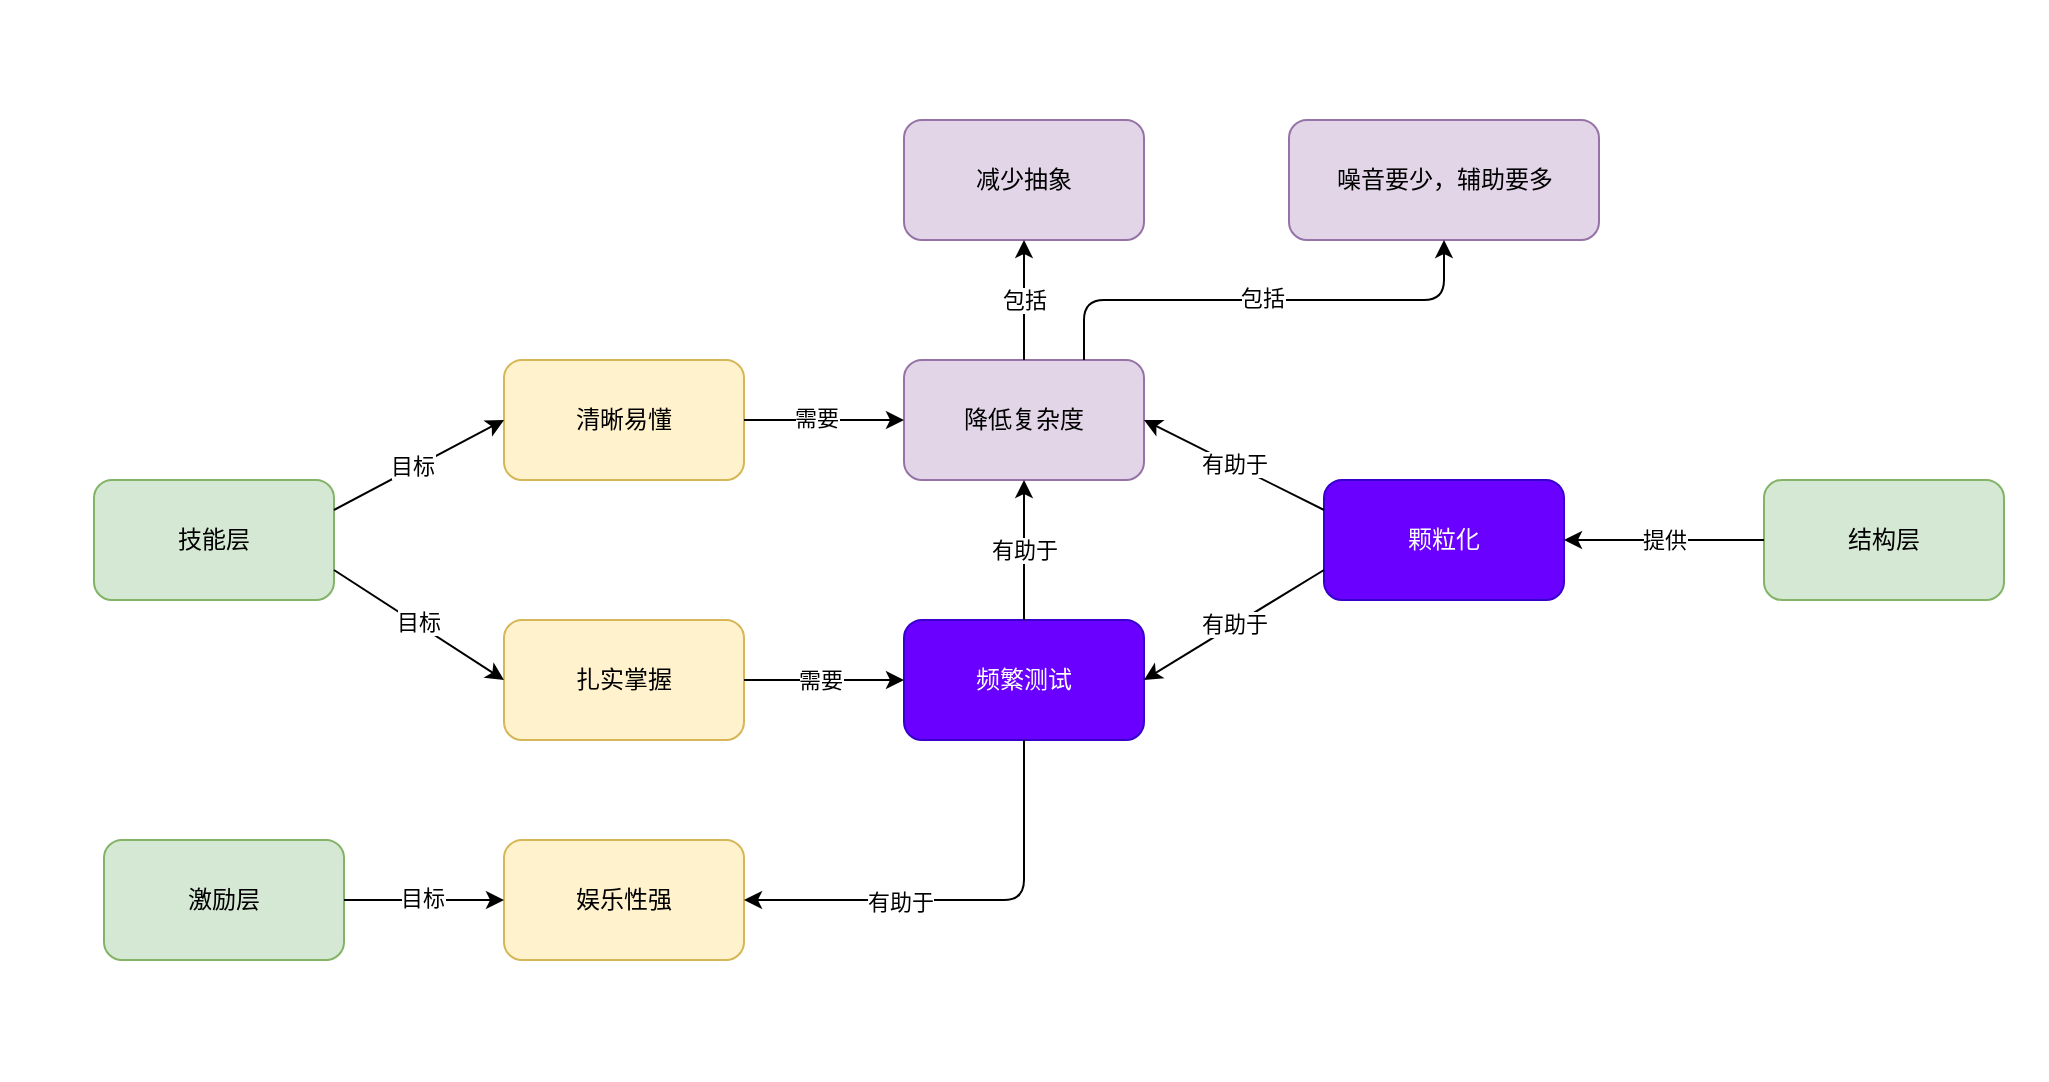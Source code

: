 <mxfile version="16.1.2" type="device" pages="2"><diagram id="grIeqU_g8ti3-zbIfRW-" name="Page-1"><mxGraphModel dx="1426" dy="736" grid="1" gridSize="10" guides="1" tooltips="1" connect="1" arrows="1" fold="1" page="1" pageScale="1" pageWidth="1169" pageHeight="827" math="0" shadow="0"><root><mxCell id="0"/><mxCell id="1" parent="0"/><mxCell id="13yyRQx1JVKnkWkUCC26-27" value="" style="rounded=0;whiteSpace=wrap;html=1;strokeColor=none;movable=0;resizable=0;rotatable=0;deletable=0;editable=0;connectable=0;" parent="1" vertex="1"><mxGeometry x="68.75" y="120" width="1022.5" height="540" as="geometry"/></mxCell><mxCell id="13yyRQx1JVKnkWkUCC26-1" value="技能层" style="rounded=1;whiteSpace=wrap;html=1;fillColor=#d5e8d4;strokeColor=#82b366;" parent="1" vertex="1"><mxGeometry x="115" y="360" width="120" height="60" as="geometry"/></mxCell><mxCell id="13yyRQx1JVKnkWkUCC26-2" value="结构层" style="rounded=1;whiteSpace=wrap;html=1;fillColor=#d5e8d4;strokeColor=#82b366;" parent="1" vertex="1"><mxGeometry x="950" y="360" width="120" height="60" as="geometry"/></mxCell><mxCell id="13yyRQx1JVKnkWkUCC26-3" value="颗粒化" style="rounded=1;whiteSpace=wrap;html=1;fillColor=#6a00ff;fontColor=#ffffff;strokeColor=#3700CC;" parent="1" vertex="1"><mxGeometry x="730" y="360" width="120" height="60" as="geometry"/></mxCell><mxCell id="13yyRQx1JVKnkWkUCC26-4" value="提供" style="endArrow=classic;html=1;rounded=0;exitX=0;exitY=0.5;exitDx=0;exitDy=0;entryX=1;entryY=0.5;entryDx=0;entryDy=0;" parent="1" source="13yyRQx1JVKnkWkUCC26-2" target="13yyRQx1JVKnkWkUCC26-3" edge="1"><mxGeometry width="50" height="50" relative="1" as="geometry"><mxPoint x="480" y="380" as="sourcePoint"/><mxPoint x="860" y="340" as="targetPoint"/></mxGeometry></mxCell><mxCell id="13yyRQx1JVKnkWkUCC26-5" value="清晰易懂" style="rounded=1;whiteSpace=wrap;html=1;fillColor=#fff2cc;strokeColor=#d6b656;" parent="1" vertex="1"><mxGeometry x="320" y="300" width="120" height="60" as="geometry"/></mxCell><mxCell id="13yyRQx1JVKnkWkUCC26-6" value="扎实掌握" style="rounded=1;whiteSpace=wrap;html=1;fillColor=#fff2cc;strokeColor=#d6b656;" parent="1" vertex="1"><mxGeometry x="320" y="430" width="120" height="60" as="geometry"/></mxCell><mxCell id="13yyRQx1JVKnkWkUCC26-7" value="" style="endArrow=classic;html=1;rounded=0;exitX=1;exitY=0.25;exitDx=0;exitDy=0;entryX=0;entryY=0.5;entryDx=0;entryDy=0;" parent="1" source="13yyRQx1JVKnkWkUCC26-1" target="13yyRQx1JVKnkWkUCC26-5" edge="1"><mxGeometry width="50" height="50" relative="1" as="geometry"><mxPoint x="240" y="385" as="sourcePoint"/><mxPoint x="650" y="370" as="targetPoint"/></mxGeometry></mxCell><mxCell id="buNPbH61AAi6HOsLp-09-4" value="目标" style="edgeLabel;html=1;align=center;verticalAlign=middle;resizable=0;points=[];" parent="13yyRQx1JVKnkWkUCC26-7" vertex="1" connectable="0"><mxGeometry x="-0.062" y="3" relative="1" as="geometry"><mxPoint y="1" as="offset"/></mxGeometry></mxCell><mxCell id="13yyRQx1JVKnkWkUCC26-8" value="" style="endArrow=classic;html=1;rounded=0;exitX=1;exitY=0.75;exitDx=0;exitDy=0;entryX=0;entryY=0.5;entryDx=0;entryDy=0;" parent="1" source="13yyRQx1JVKnkWkUCC26-1" target="13yyRQx1JVKnkWkUCC26-6" edge="1"><mxGeometry width="50" height="50" relative="1" as="geometry"><mxPoint x="250" y="345" as="sourcePoint"/><mxPoint x="330" y="320" as="targetPoint"/></mxGeometry></mxCell><mxCell id="buNPbH61AAi6HOsLp-09-3" value="目标" style="edgeLabel;html=1;align=center;verticalAlign=middle;resizable=0;points=[];" parent="13yyRQx1JVKnkWkUCC26-8" vertex="1" connectable="0"><mxGeometry x="-0.046" y="1" relative="1" as="geometry"><mxPoint as="offset"/></mxGeometry></mxCell><mxCell id="13yyRQx1JVKnkWkUCC26-9" value="降低复杂度" style="rounded=1;whiteSpace=wrap;html=1;fillColor=#e1d5e7;strokeColor=#9673a6;" parent="1" vertex="1"><mxGeometry x="520" y="300" width="120" height="60" as="geometry"/></mxCell><mxCell id="13yyRQx1JVKnkWkUCC26-10" value="" style="endArrow=classic;html=1;rounded=0;exitX=1;exitY=0.5;exitDx=0;exitDy=0;entryX=0;entryY=0.5;entryDx=0;entryDy=0;" parent="1" source="13yyRQx1JVKnkWkUCC26-5" target="13yyRQx1JVKnkWkUCC26-9" edge="1"><mxGeometry width="50" height="50" relative="1" as="geometry"><mxPoint x="600" y="420" as="sourcePoint"/><mxPoint x="650" y="370" as="targetPoint"/></mxGeometry></mxCell><mxCell id="buNPbH61AAi6HOsLp-09-5" value="需要" style="edgeLabel;html=1;align=center;verticalAlign=middle;resizable=0;points=[];" parent="13yyRQx1JVKnkWkUCC26-10" vertex="1" connectable="0"><mxGeometry x="-0.1" y="1" relative="1" as="geometry"><mxPoint as="offset"/></mxGeometry></mxCell><mxCell id="13yyRQx1JVKnkWkUCC26-11" value="减少抽象" style="rounded=1;whiteSpace=wrap;html=1;fillColor=#e1d5e7;strokeColor=#9673a6;" parent="1" vertex="1"><mxGeometry x="520" y="180" width="120" height="60" as="geometry"/></mxCell><mxCell id="13yyRQx1JVKnkWkUCC26-12" value="" style="endArrow=classic;html=1;rounded=0;entryX=0.5;entryY=1;entryDx=0;entryDy=0;exitX=0.5;exitY=0;exitDx=0;exitDy=0;" parent="1" source="13yyRQx1JVKnkWkUCC26-9" target="13yyRQx1JVKnkWkUCC26-11" edge="1"><mxGeometry width="50" height="50" relative="1" as="geometry"><mxPoint x="600" y="420" as="sourcePoint"/><mxPoint x="650" y="370" as="targetPoint"/></mxGeometry></mxCell><mxCell id="13yyRQx1JVKnkWkUCC26-13" value="包括" style="edgeLabel;html=1;align=center;verticalAlign=middle;resizable=0;points=[];" parent="13yyRQx1JVKnkWkUCC26-12" vertex="1" connectable="0"><mxGeometry x="-0.1" y="-1" relative="1" as="geometry"><mxPoint x="-1" y="-3" as="offset"/></mxGeometry></mxCell><mxCell id="13yyRQx1JVKnkWkUCC26-14" value="频繁测试" style="rounded=1;whiteSpace=wrap;html=1;fillColor=#6a00ff;fontColor=#ffffff;strokeColor=#3700CC;" parent="1" vertex="1"><mxGeometry x="520" y="430" width="120" height="60" as="geometry"/></mxCell><mxCell id="13yyRQx1JVKnkWkUCC26-15" value="" style="endArrow=classic;html=1;rounded=0;exitX=1;exitY=0.5;exitDx=0;exitDy=0;entryX=0;entryY=0.5;entryDx=0;entryDy=0;" parent="1" source="13yyRQx1JVKnkWkUCC26-6" target="13yyRQx1JVKnkWkUCC26-14" edge="1"><mxGeometry width="50" height="50" relative="1" as="geometry"><mxPoint x="600" y="400" as="sourcePoint"/><mxPoint x="650" y="350" as="targetPoint"/></mxGeometry></mxCell><mxCell id="buNPbH61AAi6HOsLp-09-6" value="需要" style="edgeLabel;html=1;align=center;verticalAlign=middle;resizable=0;points=[];" parent="13yyRQx1JVKnkWkUCC26-15" vertex="1" connectable="0"><mxGeometry x="0.05" relative="1" as="geometry"><mxPoint x="-4" as="offset"/></mxGeometry></mxCell><mxCell id="13yyRQx1JVKnkWkUCC26-16" value="有助于" style="endArrow=classic;html=1;rounded=0;entryX=1;entryY=0.5;entryDx=0;entryDy=0;exitX=0;exitY=0.25;exitDx=0;exitDy=0;" parent="1" source="13yyRQx1JVKnkWkUCC26-3" target="13yyRQx1JVKnkWkUCC26-9" edge="1"><mxGeometry width="50" height="50" relative="1" as="geometry"><mxPoint x="600" y="420" as="sourcePoint"/><mxPoint x="650" y="370" as="targetPoint"/></mxGeometry></mxCell><mxCell id="13yyRQx1JVKnkWkUCC26-19" value="噪音要少，辅助要多" style="rounded=1;whiteSpace=wrap;html=1;fillColor=#e1d5e7;strokeColor=#9673a6;" parent="1" vertex="1"><mxGeometry x="712.5" y="180" width="155" height="60" as="geometry"/></mxCell><mxCell id="13yyRQx1JVKnkWkUCC26-20" value="" style="edgeStyle=elbowEdgeStyle;elbow=vertical;endArrow=classic;html=1;rounded=1;entryX=0.5;entryY=1;entryDx=0;entryDy=0;exitX=0.75;exitY=0;exitDx=0;exitDy=0;" parent="1" source="13yyRQx1JVKnkWkUCC26-9" target="13yyRQx1JVKnkWkUCC26-19" edge="1"><mxGeometry width="50" height="50" relative="1" as="geometry"><mxPoint x="600" y="420" as="sourcePoint"/><mxPoint x="650" y="370" as="targetPoint"/></mxGeometry></mxCell><mxCell id="13yyRQx1JVKnkWkUCC26-21" value="包括" style="edgeLabel;html=1;align=center;verticalAlign=middle;resizable=0;points=[];" parent="13yyRQx1JVKnkWkUCC26-20" vertex="1" connectable="0"><mxGeometry x="0.147" y="1" relative="1" as="geometry"><mxPoint x="-19" as="offset"/></mxGeometry></mxCell><mxCell id="13yyRQx1JVKnkWkUCC26-22" value="激励层" style="rounded=1;whiteSpace=wrap;html=1;fillColor=#d5e8d4;strokeColor=#82b366;" parent="1" vertex="1"><mxGeometry x="120" y="540" width="120" height="60" as="geometry"/></mxCell><mxCell id="13yyRQx1JVKnkWkUCC26-23" value="娱乐性强" style="rounded=1;whiteSpace=wrap;html=1;fillColor=#fff2cc;strokeColor=#d6b656;" parent="1" vertex="1"><mxGeometry x="320" y="540" width="120" height="60" as="geometry"/></mxCell><mxCell id="13yyRQx1JVKnkWkUCC26-24" value="" style="endArrow=classic;html=1;rounded=1;exitX=1;exitY=0.5;exitDx=0;exitDy=0;entryX=0;entryY=0.5;entryDx=0;entryDy=0;" parent="1" source="13yyRQx1JVKnkWkUCC26-22" target="13yyRQx1JVKnkWkUCC26-23" edge="1"><mxGeometry width="50" height="50" relative="1" as="geometry"><mxPoint x="600" y="460" as="sourcePoint"/><mxPoint x="650" y="410" as="targetPoint"/></mxGeometry></mxCell><mxCell id="buNPbH61AAi6HOsLp-09-2" value="目标" style="edgeLabel;html=1;align=center;verticalAlign=middle;resizable=0;points=[];" parent="13yyRQx1JVKnkWkUCC26-24" vertex="1" connectable="0"><mxGeometry x="-0.025" y="1" relative="1" as="geometry"><mxPoint as="offset"/></mxGeometry></mxCell><mxCell id="13yyRQx1JVKnkWkUCC26-25" value="" style="edgeStyle=elbowEdgeStyle;elbow=horizontal;endArrow=classic;html=1;rounded=1;exitX=0.5;exitY=1;exitDx=0;exitDy=0;entryX=1;entryY=0.5;entryDx=0;entryDy=0;" parent="1" source="13yyRQx1JVKnkWkUCC26-14" target="13yyRQx1JVKnkWkUCC26-23" edge="1"><mxGeometry width="50" height="50" relative="1" as="geometry"><mxPoint x="790" y="350" as="sourcePoint"/><mxPoint x="650" y="420" as="targetPoint"/><Array as="points"><mxPoint x="580" y="490"/></Array></mxGeometry></mxCell><mxCell id="13yyRQx1JVKnkWkUCC26-26" value="有助于" style="edgeLabel;html=1;align=center;verticalAlign=middle;resizable=0;points=[];" parent="13yyRQx1JVKnkWkUCC26-25" vertex="1" connectable="0"><mxGeometry x="0.295" y="1" relative="1" as="geometry"><mxPoint as="offset"/></mxGeometry></mxCell><mxCell id="buNPbH61AAi6HOsLp-09-1" value="有助于" style="endArrow=classic;html=1;rounded=0;exitX=0.5;exitY=0;exitDx=0;exitDy=0;entryX=0.5;entryY=1;entryDx=0;entryDy=0;" parent="1" source="13yyRQx1JVKnkWkUCC26-14" target="13yyRQx1JVKnkWkUCC26-9" edge="1"><mxGeometry width="50" height="50" relative="1" as="geometry"><mxPoint x="580" y="431" as="sourcePoint"/><mxPoint x="685" y="390" as="targetPoint"/></mxGeometry></mxCell><mxCell id="4dHXQctJ_-F1kJnuh_2W-1" value="有助于" style="endArrow=classic;html=1;rounded=0;entryX=1;entryY=0.5;entryDx=0;entryDy=0;exitX=0;exitY=0.75;exitDx=0;exitDy=0;" edge="1" parent="1" source="13yyRQx1JVKnkWkUCC26-3" target="13yyRQx1JVKnkWkUCC26-14"><mxGeometry width="50" height="50" relative="1" as="geometry"><mxPoint x="750" y="385" as="sourcePoint"/><mxPoint x="650" y="340" as="targetPoint"/></mxGeometry></mxCell></root></mxGraphModel></diagram><diagram id="N0Eyy2ew5iK54FrJEvE1" name="Page-1"><mxGraphModel><root><mxCell id="0"/><mxCell id="1" parent="0"/></root></mxGraphModel></diagram></mxfile>